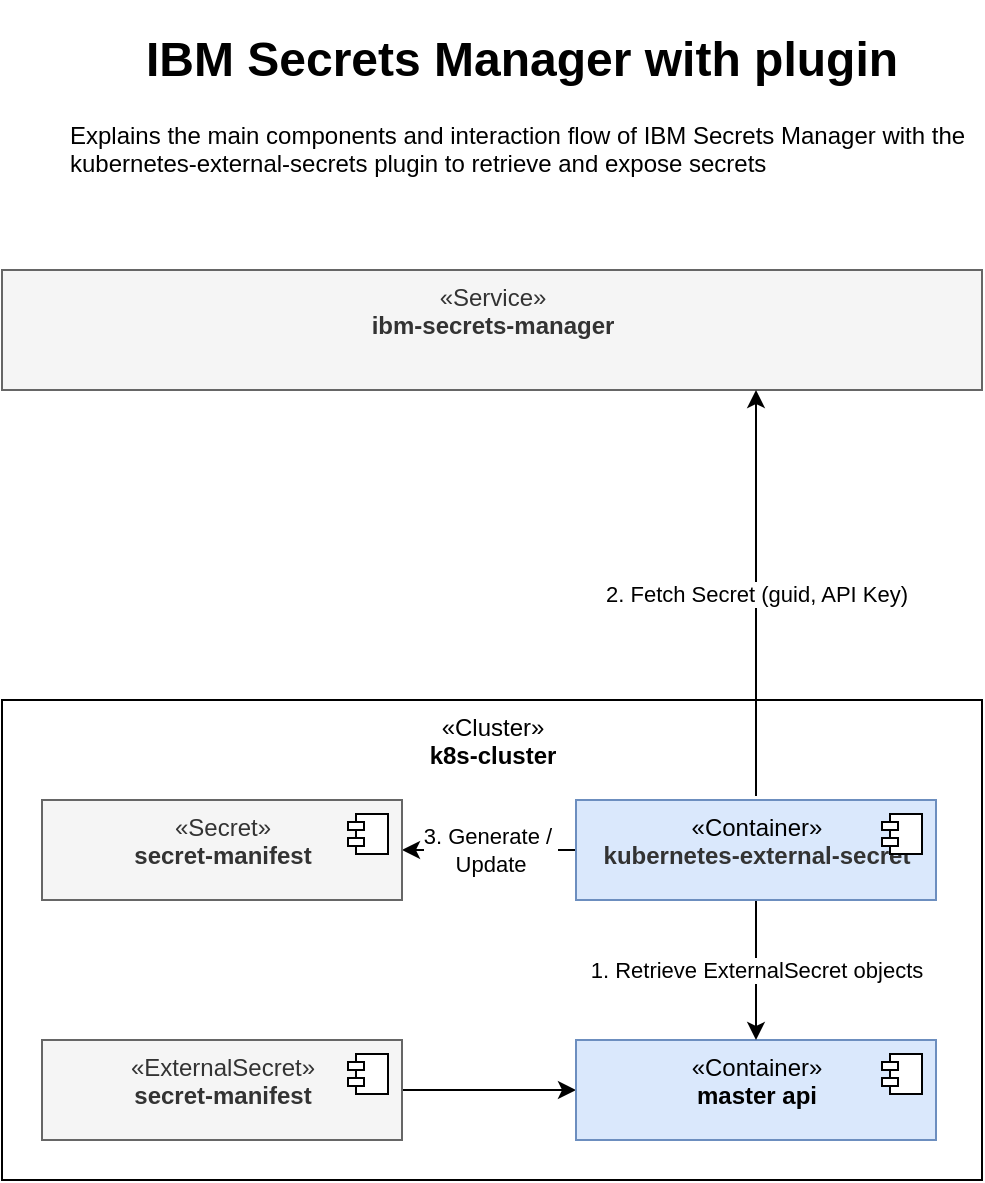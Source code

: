 <mxfile>
    <diagram id="l8MvcHWF-zqDhp3z0RwE" name="IBM_Secrets_Manager">
        <mxGraphModel dx="1150" dy="712" grid="1" gridSize="10" guides="1" tooltips="1" connect="1" arrows="1" fold="1" page="1" pageScale="1" pageWidth="827" pageHeight="1169" background="#ffffff" math="0" shadow="0">
            <root>
                <mxCell id="VWz3pjbutTLdUSyYRqbr-0"/>
                <mxCell id="VWz3pjbutTLdUSyYRqbr-1" parent="VWz3pjbutTLdUSyYRqbr-0"/>
                <mxCell id="ba0VEkGqpyLUnAD_H8NB-0" value="«Cluster»&lt;br&gt;&lt;b&gt;k8s-cluster&lt;/b&gt;" style="html=1;verticalAlign=top;align=center;" vertex="1" parent="VWz3pjbutTLdUSyYRqbr-1">
                    <mxGeometry x="130" y="440" width="490" height="240" as="geometry"/>
                </mxCell>
                <mxCell id="92RGoLxL6lh5Ix3lvKFG-4" style="edgeStyle=orthogonalEdgeStyle;rounded=0;orthogonalLoop=1;jettySize=auto;html=1;" edge="1" parent="VWz3pjbutTLdUSyYRqbr-1" source="ba0VEkGqpyLUnAD_H8NB-7" target="92RGoLxL6lh5Ix3lvKFG-0">
                    <mxGeometry relative="1" as="geometry"/>
                </mxCell>
                <mxCell id="ba0VEkGqpyLUnAD_H8NB-7" value="«ExternalSecret»&lt;br&gt;&lt;b&gt;secret-manifest&lt;/b&gt;" style="html=1;dropTarget=0;align=center;verticalAlign=top;fillColor=#f5f5f5;strokeColor=#666666;fontColor=#333333;" vertex="1" parent="VWz3pjbutTLdUSyYRqbr-1">
                    <mxGeometry x="150" y="610" width="180" height="50" as="geometry"/>
                </mxCell>
                <mxCell id="ba0VEkGqpyLUnAD_H8NB-8" value="" style="shape=module;jettyWidth=8;jettyHeight=4;" vertex="1" parent="ba0VEkGqpyLUnAD_H8NB-7">
                    <mxGeometry x="1" width="20" height="20" relative="1" as="geometry">
                        <mxPoint x="-27" y="7" as="offset"/>
                    </mxGeometry>
                </mxCell>
                <mxCell id="ba0VEkGqpyLUnAD_H8NB-16" value="«Service»&lt;br&gt;&lt;b&gt;ibm-secrets-manager&lt;/b&gt;" style="html=1;verticalAlign=top;align=center;fillColor=#f5f5f5;strokeColor=#666666;fontColor=#333333;" vertex="1" parent="VWz3pjbutTLdUSyYRqbr-1">
                    <mxGeometry x="130" y="225" width="490" height="60" as="geometry"/>
                </mxCell>
                <mxCell id="ba0VEkGqpyLUnAD_H8NB-19" value="&lt;h1&gt;IBM Secrets Manager with plugin&lt;/h1&gt;&lt;p style=&quot;text-align: left&quot;&gt;Explains the main components and interaction flow of IBM Secrets Manager with the kubernetes-external-secrets plugin to retrieve and expose secrets&lt;/p&gt;" style="text;html=1;strokeColor=none;fillColor=none;spacing=5;spacingTop=-20;whiteSpace=wrap;overflow=hidden;rounded=0;align=center;verticalAlign=top;" vertex="1" parent="VWz3pjbutTLdUSyYRqbr-1">
                    <mxGeometry x="160" y="100" width="460" height="90" as="geometry"/>
                </mxCell>
                <mxCell id="92RGoLxL6lh5Ix3lvKFG-0" value="«Container»&lt;br&gt;&lt;b&gt;master api&lt;/b&gt;" style="html=1;dropTarget=0;align=center;verticalAlign=top;fillColor=#dae8fc;strokeColor=#6c8ebf;" vertex="1" parent="VWz3pjbutTLdUSyYRqbr-1">
                    <mxGeometry x="417" y="610" width="180" height="50" as="geometry"/>
                </mxCell>
                <mxCell id="92RGoLxL6lh5Ix3lvKFG-1" value="" style="shape=module;jettyWidth=8;jettyHeight=4;" vertex="1" parent="92RGoLxL6lh5Ix3lvKFG-0">
                    <mxGeometry x="1" width="20" height="20" relative="1" as="geometry">
                        <mxPoint x="-27" y="7" as="offset"/>
                    </mxGeometry>
                </mxCell>
                <mxCell id="92RGoLxL6lh5Ix3lvKFG-5" value="1. Retrieve ExternalSecret objects" style="edgeStyle=orthogonalEdgeStyle;rounded=0;orthogonalLoop=1;jettySize=auto;html=1;entryX=0.5;entryY=0;entryDx=0;entryDy=0;" edge="1" parent="VWz3pjbutTLdUSyYRqbr-1" source="92RGoLxL6lh5Ix3lvKFG-2" target="92RGoLxL6lh5Ix3lvKFG-0">
                    <mxGeometry relative="1" as="geometry"/>
                </mxCell>
                <mxCell id="92RGoLxL6lh5Ix3lvKFG-7" value="2. Fetch Secret (guid, API Key)" style="edgeStyle=orthogonalEdgeStyle;rounded=0;orthogonalLoop=1;jettySize=auto;html=1;" edge="1" parent="VWz3pjbutTLdUSyYRqbr-1">
                    <mxGeometry relative="1" as="geometry">
                        <mxPoint x="507" y="488" as="sourcePoint"/>
                        <mxPoint x="507" y="285" as="targetPoint"/>
                    </mxGeometry>
                </mxCell>
                <mxCell id="92RGoLxL6lh5Ix3lvKFG-10" value="3. Generate /&amp;nbsp;&lt;br&gt;Update" style="edgeStyle=orthogonalEdgeStyle;rounded=0;orthogonalLoop=1;jettySize=auto;html=1;" edge="1" parent="VWz3pjbutTLdUSyYRqbr-1" source="92RGoLxL6lh5Ix3lvKFG-2" target="92RGoLxL6lh5Ix3lvKFG-8">
                    <mxGeometry relative="1" as="geometry"/>
                </mxCell>
                <mxCell id="92RGoLxL6lh5Ix3lvKFG-2" value="«Container»&lt;br&gt;&lt;b style=&quot;color: rgb(51 , 51 , 51)&quot;&gt;kubernetes-external-secret&lt;/b&gt;" style="html=1;dropTarget=0;align=center;verticalAlign=top;fillColor=#dae8fc;strokeColor=#6c8ebf;" vertex="1" parent="VWz3pjbutTLdUSyYRqbr-1">
                    <mxGeometry x="417" y="490" width="180" height="50" as="geometry"/>
                </mxCell>
                <mxCell id="92RGoLxL6lh5Ix3lvKFG-3" value="" style="shape=module;jettyWidth=8;jettyHeight=4;" vertex="1" parent="92RGoLxL6lh5Ix3lvKFG-2">
                    <mxGeometry x="1" width="20" height="20" relative="1" as="geometry">
                        <mxPoint x="-27" y="7" as="offset"/>
                    </mxGeometry>
                </mxCell>
                <mxCell id="92RGoLxL6lh5Ix3lvKFG-8" value="«Secret»&lt;br&gt;&lt;b&gt;secret-manifest&lt;/b&gt;" style="html=1;dropTarget=0;align=center;verticalAlign=top;fillColor=#f5f5f5;strokeColor=#666666;fontColor=#333333;" vertex="1" parent="VWz3pjbutTLdUSyYRqbr-1">
                    <mxGeometry x="150" y="490" width="180" height="50" as="geometry"/>
                </mxCell>
                <mxCell id="92RGoLxL6lh5Ix3lvKFG-9" value="" style="shape=module;jettyWidth=8;jettyHeight=4;" vertex="1" parent="92RGoLxL6lh5Ix3lvKFG-8">
                    <mxGeometry x="1" width="20" height="20" relative="1" as="geometry">
                        <mxPoint x="-27" y="7" as="offset"/>
                    </mxGeometry>
                </mxCell>
            </root>
        </mxGraphModel>
    </diagram>
    <diagram name="Vault_General" id="oyHYcFFsuQnOf3PUUVnq">
        <mxGraphModel dx="825" dy="712" grid="1" gridSize="10" guides="1" tooltips="1" connect="1" arrows="1" fold="1" page="1" pageScale="1" pageWidth="827" pageHeight="1169" background="#ffffff" math="0" shadow="0">
            <root>
                <mxCell id="iv0tSl8CeNdC8rWq6K2e-0"/>
                <mxCell id="iv0tSl8CeNdC8rWq6K2e-1" parent="iv0tSl8CeNdC8rWq6K2e-0"/>
                <mxCell id="iv0tSl8CeNdC8rWq6K2e-2" value="«POD»&lt;br&gt;&lt;b&gt;Custom App&lt;/b&gt;" style="html=1;verticalAlign=top;align=center;" parent="iv0tSl8CeNdC8rWq6K2e-1" vertex="1">
                    <mxGeometry x="130" y="440" width="250" height="240" as="geometry"/>
                </mxCell>
                <mxCell id="iv0tSl8CeNdC8rWq6K2e-3" style="edgeStyle=orthogonalEdgeStyle;rounded=0;orthogonalLoop=1;jettySize=auto;html=1;entryX=0.5;entryY=0;entryDx=0;entryDy=0;" parent="iv0tSl8CeNdC8rWq6K2e-1" source="iv0tSl8CeNdC8rWq6K2e-4" target="iv0tSl8CeNdC8rWq6K2e-16" edge="1">
                    <mxGeometry relative="1" as="geometry"/>
                </mxCell>
                <mxCell id="iv0tSl8CeNdC8rWq6K2e-22" value="1. auth with &lt;br&gt;service-account &lt;br&gt;token (jwt)" style="edgeStyle=orthogonalEdgeStyle;rounded=0;orthogonalLoop=1;jettySize=auto;html=1;exitX=0.25;exitY=0;exitDx=0;exitDy=0;entryX=0.142;entryY=1.017;entryDx=0;entryDy=0;entryPerimeter=0;" parent="iv0tSl8CeNdC8rWq6K2e-1" source="iv0tSl8CeNdC8rWq6K2e-4" target="iv0tSl8CeNdC8rWq6K2e-18" edge="1">
                    <mxGeometry relative="1" as="geometry">
                        <mxPoint x="205" y="370" as="targetPoint"/>
                    </mxGeometry>
                </mxCell>
                <mxCell id="iv0tSl8CeNdC8rWq6K2e-27" value="retrieve secret &lt;br&gt;with scoped token" style="edgeStyle=orthogonalEdgeStyle;rounded=0;orthogonalLoop=1;jettySize=auto;html=1;entryX=0.523;entryY=1.033;entryDx=0;entryDy=0;entryPerimeter=0;" parent="iv0tSl8CeNdC8rWq6K2e-1" source="iv0tSl8CeNdC8rWq6K2e-4" target="iv0tSl8CeNdC8rWq6K2e-18" edge="1">
                    <mxGeometry relative="1" as="geometry">
                        <Array as="points">
                            <mxPoint x="402" y="555"/>
                        </Array>
                    </mxGeometry>
                </mxCell>
                <mxCell id="iv0tSl8CeNdC8rWq6K2e-4" value="«Container»&lt;br&gt;&lt;b&gt;App&lt;/b&gt;" style="html=1;dropTarget=0;align=center;verticalAlign=top;fillColor=#d5e8d4;strokeColor=#82b366;" parent="iv0tSl8CeNdC8rWq6K2e-1" vertex="1">
                    <mxGeometry x="160" y="530" width="180" height="50" as="geometry"/>
                </mxCell>
                <mxCell id="iv0tSl8CeNdC8rWq6K2e-5" value="" style="shape=module;jettyWidth=8;jettyHeight=4;" parent="iv0tSl8CeNdC8rWq6K2e-4" vertex="1">
                    <mxGeometry x="1" width="20" height="20" relative="1" as="geometry">
                        <mxPoint x="-27" y="7" as="offset"/>
                    </mxGeometry>
                </mxCell>
                <mxCell id="iv0tSl8CeNdC8rWq6K2e-16" value="«Volume»&lt;br&gt;&lt;b&gt;service-account token&lt;/b&gt;" style="html=1;dropTarget=0;align=center;verticalAlign=top;fillColor=#fff2cc;strokeColor=#d6b656;" parent="iv0tSl8CeNdC8rWq6K2e-1" vertex="1">
                    <mxGeometry x="160" y="590" width="180" height="50" as="geometry"/>
                </mxCell>
                <mxCell id="iv0tSl8CeNdC8rWq6K2e-17" value="" style="shape=module;jettyWidth=8;jettyHeight=4;" parent="iv0tSl8CeNdC8rWq6K2e-16" vertex="1">
                    <mxGeometry x="1" width="20" height="20" relative="1" as="geometry">
                        <mxPoint x="-27" y="7" as="offset"/>
                    </mxGeometry>
                </mxCell>
                <mxCell id="iv0tSl8CeNdC8rWq6K2e-25" value="2. verify token" style="edgeStyle=orthogonalEdgeStyle;rounded=0;orthogonalLoop=1;jettySize=auto;html=1;entryX=0.25;entryY=0;entryDx=0;entryDy=0;" parent="iv0tSl8CeNdC8rWq6K2e-1" source="iv0tSl8CeNdC8rWq6K2e-18" target="iv0tSl8CeNdC8rWq6K2e-23" edge="1">
                    <mxGeometry relative="1" as="geometry">
                        <Array as="points">
                            <mxPoint x="485" y="360"/>
                            <mxPoint x="485" y="360"/>
                        </Array>
                    </mxGeometry>
                </mxCell>
                <mxCell id="iv0tSl8CeNdC8rWq6K2e-26" value="3. scoped token" style="edgeStyle=orthogonalEdgeStyle;rounded=0;orthogonalLoop=1;jettySize=auto;html=1;entryX=0.75;entryY=0;entryDx=0;entryDy=0;" parent="iv0tSl8CeNdC8rWq6K2e-1" source="iv0tSl8CeNdC8rWq6K2e-18" target="iv0tSl8CeNdC8rWq6K2e-4" edge="1">
                    <mxGeometry relative="1" as="geometry">
                        <Array as="points">
                            <mxPoint x="295" y="360"/>
                            <mxPoint x="295" y="360"/>
                        </Array>
                    </mxGeometry>
                </mxCell>
                <mxCell id="iv0tSl8CeNdC8rWq6K2e-18" value="«Service»&lt;br&gt;&lt;b&gt;vault&lt;/b&gt;" style="html=1;verticalAlign=top;align=center;fillColor=#f5f5f5;strokeColor=#666666;fontColor=#333333;" parent="iv0tSl8CeNdC8rWq6K2e-1" vertex="1">
                    <mxGeometry x="130" y="230" width="520" height="60" as="geometry"/>
                </mxCell>
                <mxCell id="iv0tSl8CeNdC8rWq6K2e-21" value="&lt;h1&gt;Vault General View&lt;/h1&gt;&lt;p style=&quot;text-align: left&quot;&gt;Explains the main components and interaction flow of Vault in a Kubernetes cluster&lt;/p&gt;" style="text;html=1;strokeColor=none;fillColor=none;spacing=5;spacingTop=-20;whiteSpace=wrap;overflow=hidden;rounded=0;align=center;verticalAlign=top;" parent="iv0tSl8CeNdC8rWq6K2e-1" vertex="1">
                    <mxGeometry x="160" y="100" width="460" height="90" as="geometry"/>
                </mxCell>
                <mxCell id="iv0tSl8CeNdC8rWq6K2e-23" value="«Container»&lt;br&gt;&lt;b&gt;master api&lt;/b&gt;" style="html=1;dropTarget=0;align=center;verticalAlign=top;fillColor=#dae8fc;strokeColor=#6c8ebf;" parent="iv0tSl8CeNdC8rWq6K2e-1" vertex="1">
                    <mxGeometry x="440" y="530" width="180" height="50" as="geometry"/>
                </mxCell>
                <mxCell id="iv0tSl8CeNdC8rWq6K2e-24" value="" style="shape=module;jettyWidth=8;jettyHeight=4;" parent="iv0tSl8CeNdC8rWq6K2e-23" vertex="1">
                    <mxGeometry x="1" width="20" height="20" relative="1" as="geometry">
                        <mxPoint x="-27" y="7" as="offset"/>
                    </mxGeometry>
                </mxCell>
            </root>
        </mxGraphModel>
    </diagram>
    <diagram id="lCJDRy62HYSXFKEokKjM" name="Vault_AgentInjector">
        <mxGraphModel dx="825" dy="712" grid="1" gridSize="10" guides="1" tooltips="1" connect="1" arrows="1" fold="1" page="1" pageScale="1" pageWidth="827" pageHeight="1169" background="#ffffff" math="0" shadow="0">
            <root>
                <mxCell id="0"/>
                <mxCell id="1" parent="0"/>
                <mxCell id="4" value="«POD»&lt;br&gt;&lt;b&gt;Custom App&lt;/b&gt;" style="html=1;verticalAlign=top;align=center;" parent="1" vertex="1">
                    <mxGeometry x="130" y="440" width="520" height="240" as="geometry"/>
                </mxCell>
                <mxCell id="N0Js5gTmuX_NDnHqY6kn-25" style="edgeStyle=orthogonalEdgeStyle;rounded=0;orthogonalLoop=1;jettySize=auto;html=1;entryX=0.5;entryY=0;entryDx=0;entryDy=0;" parent="1" source="7" target="15" edge="1">
                    <mxGeometry relative="1" as="geometry"/>
                </mxCell>
                <mxCell id="7" value="«Container»&lt;br&gt;&lt;b&gt;App&lt;/b&gt;" style="html=1;dropTarget=0;align=center;verticalAlign=top;fillColor=#d5e8d4;strokeColor=#82b366;" parent="1" vertex="1">
                    <mxGeometry x="160" y="530" width="180" height="50" as="geometry"/>
                </mxCell>
                <mxCell id="8" value="" style="shape=module;jettyWidth=8;jettyHeight=4;" parent="7" vertex="1">
                    <mxGeometry x="1" width="20" height="20" relative="1" as="geometry">
                        <mxPoint x="-27" y="7" as="offset"/>
                    </mxGeometry>
                </mxCell>
                <mxCell id="18" value="" style="edgeStyle=orthogonalEdgeStyle;rounded=0;orthogonalLoop=1;jettySize=auto;html=1;entryX=0.635;entryY=1.05;entryDx=0;entryDy=0;entryPerimeter=0;" parent="1" source="10" target="17" edge="1">
                    <mxGeometry relative="1" as="geometry"/>
                </mxCell>
                <mxCell id="19" value="3. store" style="edgeStyle=orthogonalEdgeStyle;rounded=0;orthogonalLoop=1;jettySize=auto;html=1;entryX=1;entryY=0.5;entryDx=0;entryDy=0;" parent="1" source="10" target="15" edge="1">
                    <mxGeometry relative="1" as="geometry"/>
                </mxCell>
                <mxCell id="10" value="«InitContainer»&lt;br&gt;&lt;b&gt;vault-agent&lt;/b&gt;" style="html=1;dropTarget=0;align=center;verticalAlign=top;fillColor=#f5f5f5;strokeColor=#666666;fontColor=#333333;" parent="1" vertex="1">
                    <mxGeometry x="430" y="530" width="180" height="50" as="geometry"/>
                </mxCell>
                <mxCell id="11" value="" style="shape=module;jettyWidth=8;jettyHeight=4;" parent="10" vertex="1">
                    <mxGeometry x="1" width="20" height="20" relative="1" as="geometry">
                        <mxPoint x="-27" y="7" as="offset"/>
                    </mxGeometry>
                </mxCell>
                <mxCell id="21" style="edgeStyle=orthogonalEdgeStyle;rounded=0;orthogonalLoop=1;jettySize=auto;html=1;dashed=1;" parent="1" source="12" edge="1">
                    <mxGeometry relative="1" as="geometry">
                        <mxPoint x="340" y="615" as="targetPoint"/>
                    </mxGeometry>
                </mxCell>
                <mxCell id="22" value="" style="edgeStyle=orthogonalEdgeStyle;rounded=0;orthogonalLoop=1;jettySize=auto;html=1;entryX=0.96;entryY=1;entryDx=0;entryDy=0;entryPerimeter=0;dashed=1;" parent="1" source="12" target="17" edge="1">
                    <mxGeometry relative="1" as="geometry">
                        <Array as="points">
                            <mxPoint x="629" y="615"/>
                        </Array>
                    </mxGeometry>
                </mxCell>
                <mxCell id="12" value="«SidecarContainer»&lt;br&gt;&lt;b&gt;vault-agent&lt;/b&gt;" style="html=1;dropTarget=0;align=center;verticalAlign=top;fillColor=#f5f5f5;strokeColor=#666666;fontColor=#333333;" parent="1" vertex="1">
                    <mxGeometry x="430" y="590" width="180" height="50" as="geometry"/>
                </mxCell>
                <mxCell id="13" value="" style="shape=module;jettyWidth=8;jettyHeight=4;" parent="12" vertex="1">
                    <mxGeometry x="1" width="20" height="20" relative="1" as="geometry">
                        <mxPoint x="-27" y="7" as="offset"/>
                    </mxGeometry>
                </mxCell>
                <mxCell id="20" value="0. enhance deployment with init/sidecar" style="edgeStyle=orthogonalEdgeStyle;rounded=0;orthogonalLoop=1;jettySize=auto;html=1;entryX=0.75;entryY=0;entryDx=0;entryDy=0;" parent="1" source="14" target="7" edge="1">
                    <mxGeometry relative="1" as="geometry">
                        <Array as="points">
                            <mxPoint x="295" y="490"/>
                        </Array>
                    </mxGeometry>
                </mxCell>
                <mxCell id="14" value="«POD»&lt;br&gt;&lt;b&gt;vault-agent-injector&lt;/b&gt;" style="html=1;verticalAlign=top;align=center;fillColor=#f5f5f5;strokeColor=#666666;fontColor=#333333;" parent="1" vertex="1">
                    <mxGeometry x="680" y="440" width="130" height="240" as="geometry"/>
                </mxCell>
                <mxCell id="15" value="«InMemory Volume»&lt;br&gt;&lt;b&gt;/vault/secrets/*&lt;/b&gt;" style="html=1;dropTarget=0;align=center;verticalAlign=top;fillColor=#fff2cc;strokeColor=#d6b656;" parent="1" vertex="1">
                    <mxGeometry x="160" y="590" width="180" height="50" as="geometry"/>
                </mxCell>
                <mxCell id="16" value="" style="shape=module;jettyWidth=8;jettyHeight=4;" parent="15" vertex="1">
                    <mxGeometry x="1" width="20" height="20" relative="1" as="geometry">
                        <mxPoint x="-27" y="7" as="offset"/>
                    </mxGeometry>
                </mxCell>
                <mxCell id="17" value="«Service»&lt;br&gt;&lt;b&gt;vault&lt;/b&gt;" style="html=1;verticalAlign=top;align=center;fillColor=#f5f5f5;strokeColor=#666666;fontColor=#333333;" parent="1" vertex="1">
                    <mxGeometry x="130" y="230" width="520" height="60" as="geometry"/>
                </mxCell>
                <mxCell id="23" value="&lt;div&gt;&lt;span&gt;&lt;font style=&quot;font-size: 11px&quot;&gt;handles dyn. secrets on-demand&lt;/font&gt;&lt;/span&gt;&lt;/div&gt;" style="text;html=1;strokeColor=none;fillColor=none;align=center;verticalAlign=middle;whiteSpace=wrap;rounded=0;" parent="1" vertex="1">
                    <mxGeometry x="590" y="350" width="110" height="20" as="geometry"/>
                </mxCell>
                <mxCell id="24" value="&lt;span style=&quot;font-size: 11px ; background-color: rgb(255 , 255 , 255)&quot;&gt;1. k8s auth with service account&lt;/span&gt;&lt;br style=&quot;font-size: 11px&quot;&gt;&lt;div style=&quot;font-size: 11px ; text-align: left&quot;&gt;2. retrieve secret&lt;/div&gt;" style="text;html=1;strokeColor=none;fillColor=none;align=center;verticalAlign=middle;whiteSpace=wrap;rounded=0;" parent="1" vertex="1">
                    <mxGeometry x="370" y="350" width="180" height="20" as="geometry"/>
                </mxCell>
                <mxCell id="25" value="&lt;h1&gt;Vault Agent Injector&lt;/h1&gt;&lt;p style=&quot;text-align: left&quot;&gt;Explains the main components and interaction flow of Vault Agent Injector with Vault and a custom app to retrieve and expose secrets&lt;/p&gt;" style="text;html=1;strokeColor=none;fillColor=none;spacing=5;spacingTop=-20;whiteSpace=wrap;overflow=hidden;rounded=0;align=center;verticalAlign=top;" parent="1" vertex="1">
                    <mxGeometry x="160" y="100" width="460" height="90" as="geometry"/>
                </mxCell>
            </root>
        </mxGraphModel>
    </diagram>
    <diagram name="Vault_BanzaiSecretWebhook" id="WEzW3vHnMl2_dDlFXYeS">
        <mxGraphModel dx="825" dy="712" grid="1" gridSize="10" guides="1" tooltips="1" connect="1" arrows="1" fold="1" page="1" pageScale="1" pageWidth="827" pageHeight="1169" background="#ffffff" math="0" shadow="0">
            <root>
                <mxCell id="w7qtYsFjSHltLkMPXCbu-0"/>
                <mxCell id="w7qtYsFjSHltLkMPXCbu-1" parent="w7qtYsFjSHltLkMPXCbu-0"/>
                <mxCell id="w7qtYsFjSHltLkMPXCbu-2" value="«POD»&lt;br&gt;&lt;b&gt;Custom App&lt;/b&gt;" style="html=1;verticalAlign=top;align=center;" parent="w7qtYsFjSHltLkMPXCbu-1" vertex="1">
                    <mxGeometry x="130" y="440" width="520" height="240" as="geometry"/>
                </mxCell>
                <mxCell id="w7qtYsFjSHltLkMPXCbu-23" style="edgeStyle=orthogonalEdgeStyle;rounded=0;orthogonalLoop=1;jettySize=auto;html=1;entryX=0.5;entryY=0;entryDx=0;entryDy=0;" parent="w7qtYsFjSHltLkMPXCbu-1" source="w7qtYsFjSHltLkMPXCbu-3" target="w7qtYsFjSHltLkMPXCbu-15" edge="1">
                    <mxGeometry relative="1" as="geometry"/>
                </mxCell>
                <mxCell id="w7qtYsFjSHltLkMPXCbu-3" value="«Container»&lt;br&gt;&lt;b&gt;App&lt;/b&gt;" style="html=1;dropTarget=0;align=center;verticalAlign=top;fillColor=#d5e8d4;strokeColor=#82b366;" parent="w7qtYsFjSHltLkMPXCbu-1" vertex="1">
                    <mxGeometry x="147" y="530" width="180" height="50" as="geometry"/>
                </mxCell>
                <mxCell id="w7qtYsFjSHltLkMPXCbu-4" value="" style="shape=module;jettyWidth=8;jettyHeight=4;" parent="w7qtYsFjSHltLkMPXCbu-3" vertex="1">
                    <mxGeometry x="1" width="20" height="20" relative="1" as="geometry">
                        <mxPoint x="-27" y="7" as="offset"/>
                    </mxGeometry>
                </mxCell>
                <mxCell id="w7qtYsFjSHltLkMPXCbu-5" value="" style="edgeStyle=orthogonalEdgeStyle;rounded=0;orthogonalLoop=1;jettySize=auto;html=1;exitX=0.5;exitY=0;exitDx=0;exitDy=0;entryX=0.212;entryY=1.017;entryDx=0;entryDy=0;entryPerimeter=0;" parent="w7qtYsFjSHltLkMPXCbu-1" source="w7qtYsFjSHltLkMPXCbu-3" target="w7qtYsFjSHltLkMPXCbu-17" edge="1">
                    <mxGeometry relative="1" as="geometry">
                        <mxPoint x="250" y="290" as="targetPoint"/>
                        <Array as="points">
                            <mxPoint x="240" y="530"/>
                        </Array>
                    </mxGeometry>
                </mxCell>
                <mxCell id="w7qtYsFjSHltLkMPXCbu-6" value="1. replace process&lt;br&gt;" style="edgeStyle=orthogonalEdgeStyle;rounded=0;orthogonalLoop=1;jettySize=auto;html=1;entryX=1;entryY=0.5;entryDx=0;entryDy=0;" parent="w7qtYsFjSHltLkMPXCbu-1" source="w7qtYsFjSHltLkMPXCbu-7" target="w7qtYsFjSHltLkMPXCbu-3" edge="1">
                    <mxGeometry relative="1" as="geometry"/>
                </mxCell>
                <mxCell id="w7qtYsFjSHltLkMPXCbu-22" value="2. attach mount" style="edgeStyle=orthogonalEdgeStyle;rounded=0;orthogonalLoop=1;jettySize=auto;html=1;entryX=1;entryY=0.5;entryDx=0;entryDy=0;" parent="w7qtYsFjSHltLkMPXCbu-1" source="w7qtYsFjSHltLkMPXCbu-7" target="w7qtYsFjSHltLkMPXCbu-15" edge="1">
                    <mxGeometry relative="1" as="geometry"/>
                </mxCell>
                <mxCell id="w7qtYsFjSHltLkMPXCbu-7" value="«InitContainer»&lt;br&gt;&lt;b&gt;copy-vault-env&lt;/b&gt;" style="html=1;dropTarget=0;align=center;verticalAlign=top;fillColor=#f5f5f5;strokeColor=#666666;fontColor=#333333;" parent="w7qtYsFjSHltLkMPXCbu-1" vertex="1">
                    <mxGeometry x="442" y="530" width="180" height="50" as="geometry"/>
                </mxCell>
                <mxCell id="w7qtYsFjSHltLkMPXCbu-8" value="" style="shape=module;jettyWidth=8;jettyHeight=4;" parent="w7qtYsFjSHltLkMPXCbu-7" vertex="1">
                    <mxGeometry x="1" width="20" height="20" relative="1" as="geometry">
                        <mxPoint x="-27" y="7" as="offset"/>
                    </mxGeometry>
                </mxCell>
                <mxCell id="w7qtYsFjSHltLkMPXCbu-10" value="" style="edgeStyle=orthogonalEdgeStyle;rounded=0;orthogonalLoop=1;jettySize=auto;html=1;entryX=0.96;entryY=1;entryDx=0;entryDy=0;entryPerimeter=0;dashed=1;" parent="w7qtYsFjSHltLkMPXCbu-1" source="w7qtYsFjSHltLkMPXCbu-11" target="w7qtYsFjSHltLkMPXCbu-17" edge="1">
                    <mxGeometry relative="1" as="geometry">
                        <Array as="points">
                            <mxPoint x="629" y="615"/>
                        </Array>
                    </mxGeometry>
                </mxCell>
                <mxCell id="w7qtYsFjSHltLkMPXCbu-11" value="«SidecarContainer»&lt;br&gt;&lt;b&gt;vault-agent&lt;/b&gt;" style="html=1;dropTarget=0;align=center;verticalAlign=top;fillColor=#f5f5f5;strokeColor=#666666;fontColor=#333333;dashed=1;" parent="w7qtYsFjSHltLkMPXCbu-1" vertex="1">
                    <mxGeometry x="442" y="590" width="180" height="50" as="geometry"/>
                </mxCell>
                <mxCell id="w7qtYsFjSHltLkMPXCbu-12" value="" style="shape=module;jettyWidth=8;jettyHeight=4;" parent="w7qtYsFjSHltLkMPXCbu-11" vertex="1">
                    <mxGeometry x="1" width="20" height="20" relative="1" as="geometry">
                        <mxPoint x="-27" y="7" as="offset"/>
                    </mxGeometry>
                </mxCell>
                <mxCell id="w7qtYsFjSHltLkMPXCbu-13" value="0. enhance deployment with initContainer" style="edgeStyle=orthogonalEdgeStyle;rounded=0;orthogonalLoop=1;jettySize=auto;html=1;entryX=0.75;entryY=0;entryDx=0;entryDy=0;" parent="w7qtYsFjSHltLkMPXCbu-1" source="w7qtYsFjSHltLkMPXCbu-14" target="w7qtYsFjSHltLkMPXCbu-3" edge="1">
                    <mxGeometry relative="1" as="geometry">
                        <Array as="points">
                            <mxPoint x="282" y="490"/>
                        </Array>
                    </mxGeometry>
                </mxCell>
                <mxCell id="w7qtYsFjSHltLkMPXCbu-14" value="«Webhook»&lt;br&gt;&lt;b&gt;bank-vault&lt;/b&gt;" style="html=1;verticalAlign=top;align=center;fillColor=#f5f5f5;strokeColor=#666666;fontColor=#333333;" parent="w7qtYsFjSHltLkMPXCbu-1" vertex="1">
                    <mxGeometry x="680" y="440" width="130" height="240" as="geometry"/>
                </mxCell>
                <mxCell id="w7qtYsFjSHltLkMPXCbu-15" value="«InMemory Volume»&lt;br&gt;&lt;b&gt;/vault/*&lt;/b&gt;" style="html=1;dropTarget=0;align=center;verticalAlign=top;fillColor=#fff2cc;strokeColor=#d6b656;" parent="w7qtYsFjSHltLkMPXCbu-1" vertex="1">
                    <mxGeometry x="147" y="590" width="180" height="50" as="geometry"/>
                </mxCell>
                <mxCell id="w7qtYsFjSHltLkMPXCbu-16" value="" style="shape=module;jettyWidth=8;jettyHeight=4;" parent="w7qtYsFjSHltLkMPXCbu-15" vertex="1">
                    <mxGeometry x="1" width="20" height="20" relative="1" as="geometry">
                        <mxPoint x="-27" y="7" as="offset"/>
                    </mxGeometry>
                </mxCell>
                <mxCell id="w7qtYsFjSHltLkMPXCbu-17" value="«Service»&lt;br&gt;&lt;b&gt;vault&lt;/b&gt;" style="html=1;verticalAlign=top;align=center;fillColor=#f5f5f5;strokeColor=#666666;fontColor=#333333;" parent="w7qtYsFjSHltLkMPXCbu-1" vertex="1">
                    <mxGeometry x="130" y="230" width="520" height="60" as="geometry"/>
                </mxCell>
                <mxCell id="w7qtYsFjSHltLkMPXCbu-18" value="&lt;div&gt;&lt;span&gt;&lt;font style=&quot;font-size: 11px&quot;&gt;handles dyn. secrets on-demand&lt;/font&gt;&lt;/span&gt;&lt;/div&gt;" style="text;html=1;strokeColor=none;fillColor=none;align=center;verticalAlign=middle;whiteSpace=wrap;rounded=0;" parent="w7qtYsFjSHltLkMPXCbu-1" vertex="1">
                    <mxGeometry x="590" y="350" width="110" height="20" as="geometry"/>
                </mxCell>
                <mxCell id="w7qtYsFjSHltLkMPXCbu-19" value="&lt;span style=&quot;font-size: 11px ; background-color: rgb(255 , 255 , 255)&quot;&gt;1. k8s auth with service account&lt;/span&gt;&lt;br style=&quot;font-size: 11px&quot;&gt;&lt;div style=&quot;font-size: 11px ; text-align: left&quot;&gt;2. retrieve secret&lt;/div&gt;" style="text;html=1;strokeColor=none;fillColor=none;align=center;verticalAlign=middle;whiteSpace=wrap;rounded=0;" parent="w7qtYsFjSHltLkMPXCbu-1" vertex="1">
                    <mxGeometry x="170" y="350" width="180" height="20" as="geometry"/>
                </mxCell>
                <mxCell id="w7qtYsFjSHltLkMPXCbu-20" value="&lt;h1&gt;Banzai Secret Webhook (bank-vault)&lt;/h1&gt;&lt;p style=&quot;text-align: left&quot;&gt;Explains the main components and interaction flow of Banzai Secret Webhook with Vault and a custom app to retrieve and expose secrets&lt;/p&gt;" style="text;html=1;strokeColor=none;fillColor=none;spacing=5;spacingTop=-20;whiteSpace=wrap;overflow=hidden;rounded=0;align=center;verticalAlign=top;" parent="w7qtYsFjSHltLkMPXCbu-1" vertex="1">
                    <mxGeometry x="160" y="100" width="460" height="90" as="geometry"/>
                </mxCell>
            </root>
        </mxGraphModel>
    </diagram>
</mxfile>